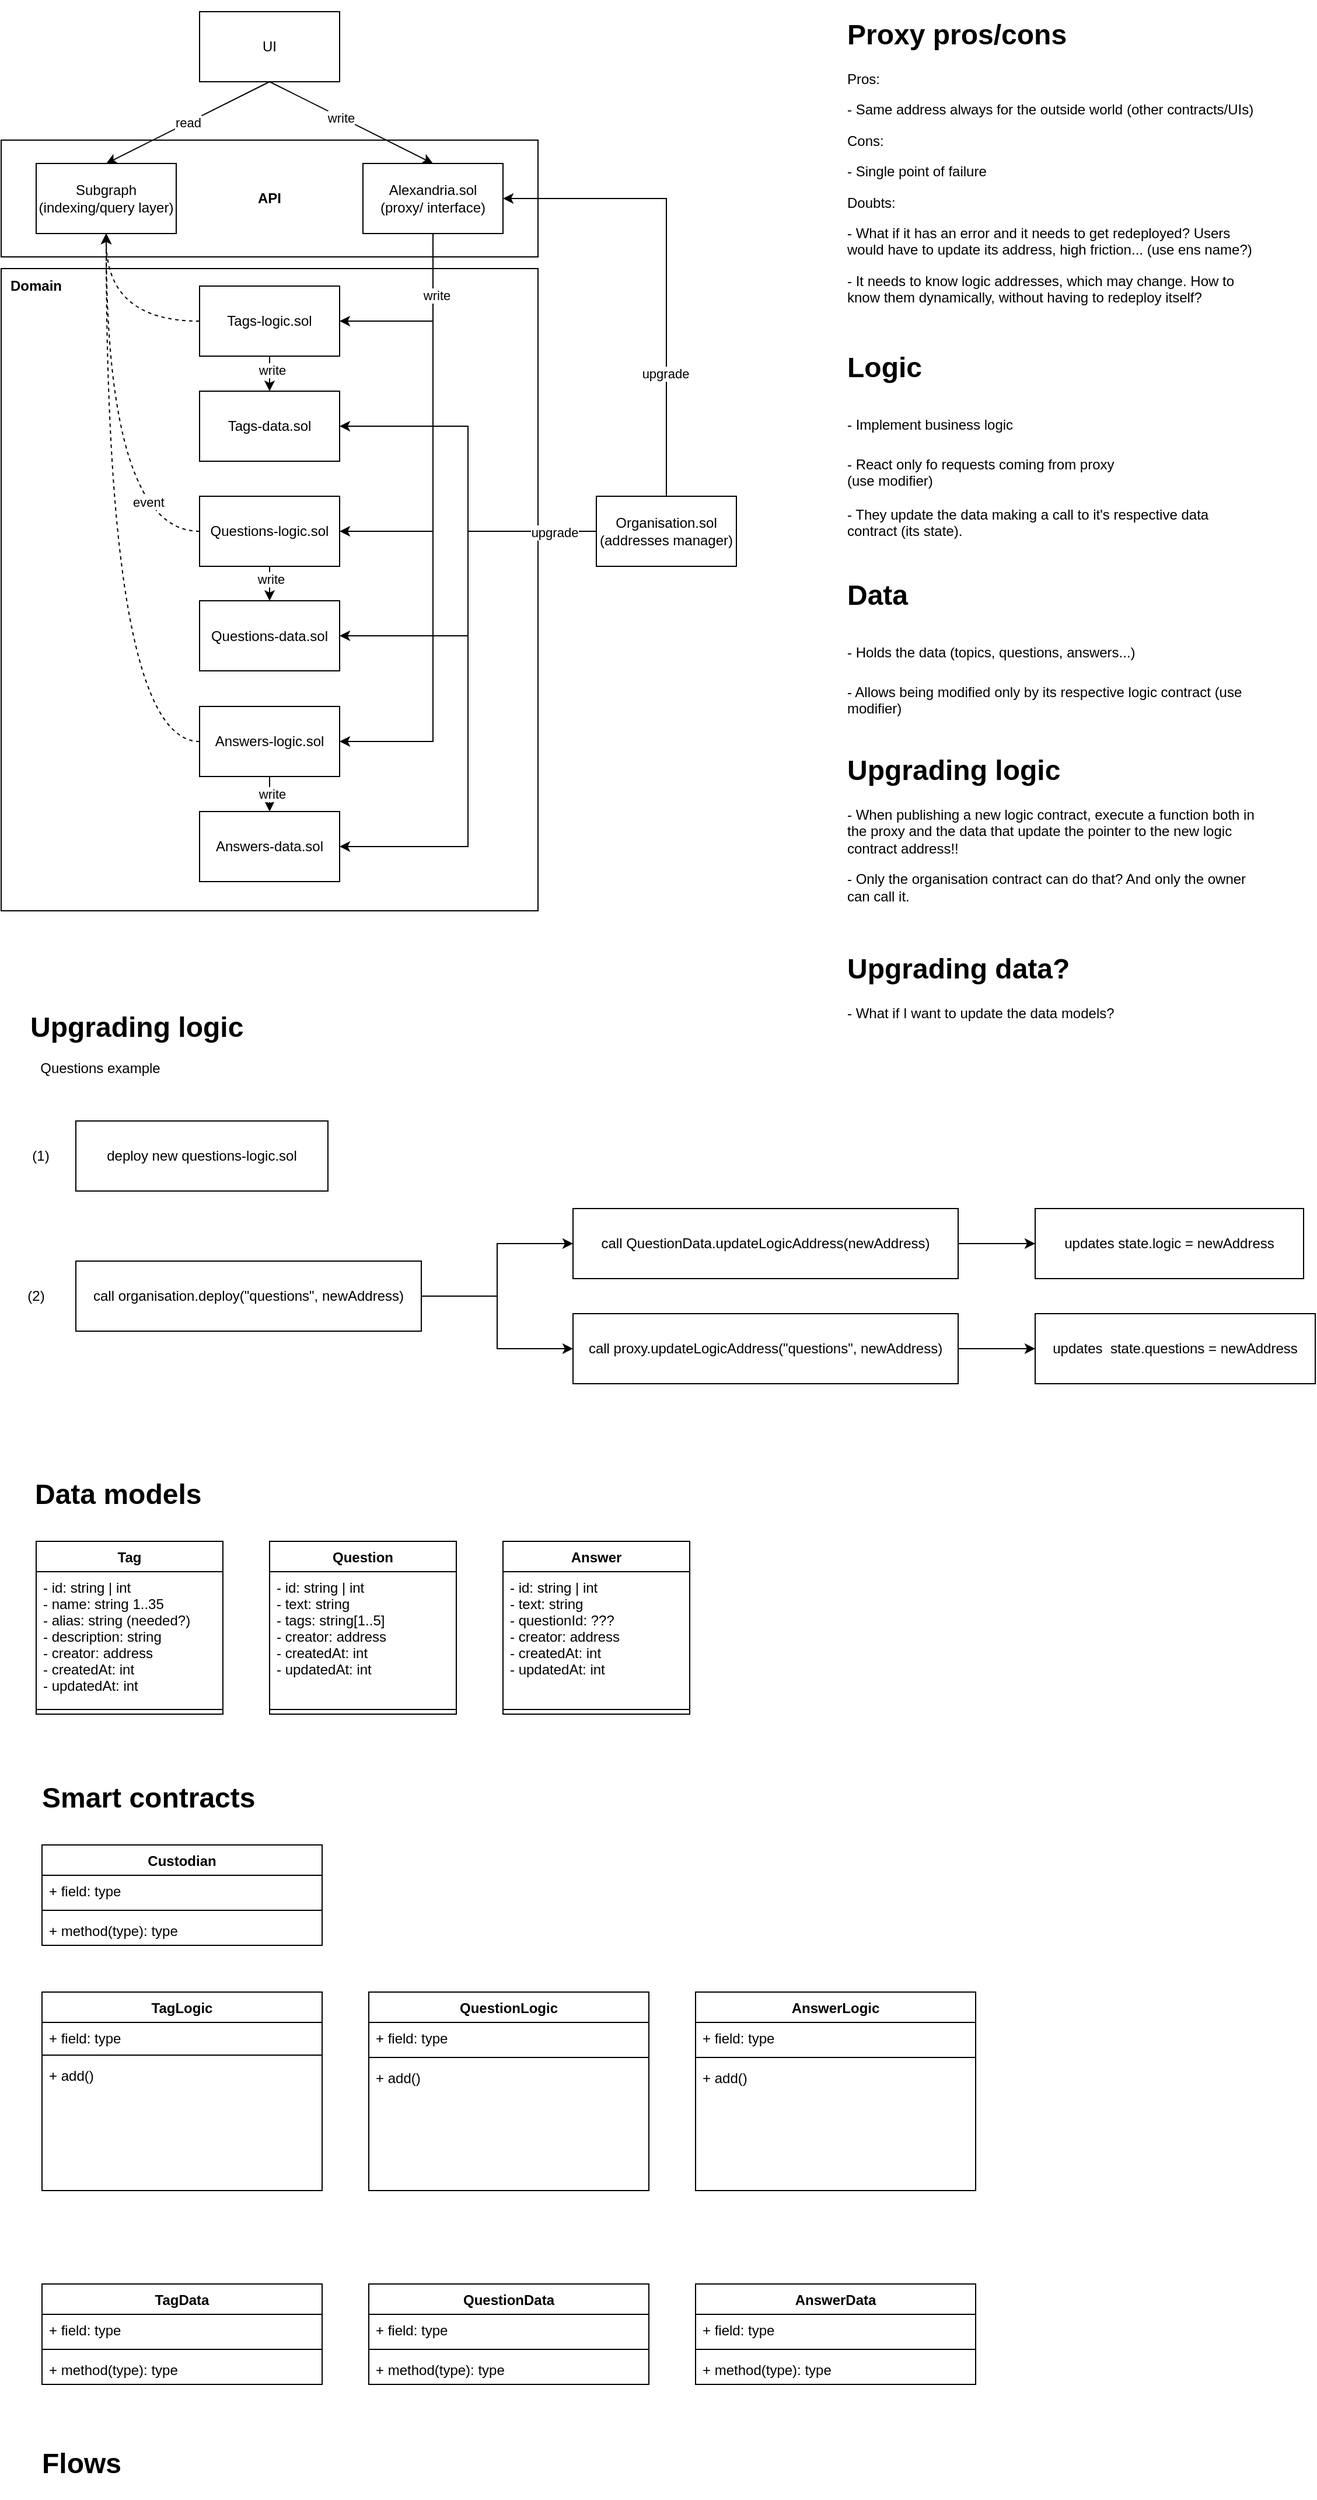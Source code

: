 <mxfile version="16.4.7" type="device"><diagram id="mS_UwTgPmtHN_W2L_BUw" name="Page-1"><mxGraphModel dx="1082" dy="674" grid="1" gridSize="10" guides="1" tooltips="1" connect="1" arrows="1" fold="1" page="1" pageScale="1" pageWidth="827" pageHeight="1169" math="0" shadow="0"><root><mxCell id="0"/><mxCell id="1" parent="0"/><mxCell id="ni65Wtn3WdIpUywl4z31-44" value="" style="rounded=0;whiteSpace=wrap;html=1;" parent="1" vertex="1"><mxGeometry x="10" y="230" width="460" height="550" as="geometry"/></mxCell><mxCell id="ni65Wtn3WdIpUywl4z31-43" value="&lt;b&gt;API&lt;/b&gt;" style="rounded=0;whiteSpace=wrap;html=1;" parent="1" vertex="1"><mxGeometry x="10" y="120" width="460" height="100" as="geometry"/></mxCell><mxCell id="ni65Wtn3WdIpUywl4z31-30" style="edgeStyle=orthogonalEdgeStyle;curved=1;rounded=0;orthogonalLoop=1;jettySize=auto;html=1;exitX=0;exitY=0.5;exitDx=0;exitDy=0;entryX=0.5;entryY=1;entryDx=0;entryDy=0;dashed=1;" parent="1" source="ni65Wtn3WdIpUywl4z31-1" target="ni65Wtn3WdIpUywl4z31-8" edge="1"><mxGeometry relative="1" as="geometry"/></mxCell><mxCell id="ni65Wtn3WdIpUywl4z31-36" value="event" style="edgeLabel;html=1;align=center;verticalAlign=middle;resizable=0;points=[];" parent="ni65Wtn3WdIpUywl4z31-30" vertex="1" connectable="0"><mxGeometry x="-0.733" y="-25" relative="1" as="geometry"><mxPoint as="offset"/></mxGeometry></mxCell><mxCell id="ni65Wtn3WdIpUywl4z31-38" style="edgeStyle=orthogonalEdgeStyle;rounded=0;orthogonalLoop=1;jettySize=auto;html=1;exitX=0.5;exitY=1;exitDx=0;exitDy=0;" parent="1" source="ni65Wtn3WdIpUywl4z31-1" target="ni65Wtn3WdIpUywl4z31-5" edge="1"><mxGeometry relative="1" as="geometry"/></mxCell><mxCell id="hCEBvIXgWrL7mflCRgKc-2" value="write" style="edgeLabel;html=1;align=center;verticalAlign=middle;resizable=0;points=[];" vertex="1" connectable="0" parent="ni65Wtn3WdIpUywl4z31-38"><mxGeometry x="0.267" y="1" relative="1" as="geometry"><mxPoint as="offset"/></mxGeometry></mxCell><mxCell id="ni65Wtn3WdIpUywl4z31-1" value="Questions-logic.sol" style="rounded=0;whiteSpace=wrap;html=1;" parent="1" vertex="1"><mxGeometry x="180" y="425" width="120" height="60" as="geometry"/></mxCell><mxCell id="ni65Wtn3WdIpUywl4z31-29" style="edgeStyle=orthogonalEdgeStyle;curved=1;rounded=0;orthogonalLoop=1;jettySize=auto;html=1;exitX=0;exitY=0.5;exitDx=0;exitDy=0;entryX=0.5;entryY=1;entryDx=0;entryDy=0;dashed=1;" parent="1" source="ni65Wtn3WdIpUywl4z31-3" target="ni65Wtn3WdIpUywl4z31-8" edge="1"><mxGeometry relative="1" as="geometry"/></mxCell><mxCell id="ni65Wtn3WdIpUywl4z31-37" style="edgeStyle=orthogonalEdgeStyle;rounded=0;orthogonalLoop=1;jettySize=auto;html=1;exitX=0.5;exitY=1;exitDx=0;exitDy=0;entryX=0.5;entryY=0;entryDx=0;entryDy=0;" parent="1" source="ni65Wtn3WdIpUywl4z31-3" target="ni65Wtn3WdIpUywl4z31-6" edge="1"><mxGeometry relative="1" as="geometry"/></mxCell><mxCell id="hCEBvIXgWrL7mflCRgKc-3" value="write" style="edgeLabel;html=1;align=center;verticalAlign=middle;resizable=0;points=[];" vertex="1" connectable="0" parent="ni65Wtn3WdIpUywl4z31-37"><mxGeometry y="2" relative="1" as="geometry"><mxPoint as="offset"/></mxGeometry></mxCell><mxCell id="ni65Wtn3WdIpUywl4z31-3" value="Answers-logic.sol" style="rounded=0;whiteSpace=wrap;html=1;" parent="1" vertex="1"><mxGeometry x="180" y="605" width="120" height="60" as="geometry"/></mxCell><mxCell id="ni65Wtn3WdIpUywl4z31-27" style="edgeStyle=orthogonalEdgeStyle;curved=1;rounded=0;orthogonalLoop=1;jettySize=auto;html=1;exitX=0;exitY=0.5;exitDx=0;exitDy=0;entryX=0.5;entryY=1;entryDx=0;entryDy=0;dashed=1;" parent="1" source="ni65Wtn3WdIpUywl4z31-4" target="ni65Wtn3WdIpUywl4z31-8" edge="1"><mxGeometry relative="1" as="geometry"/></mxCell><mxCell id="ni65Wtn3WdIpUywl4z31-39" style="edgeStyle=orthogonalEdgeStyle;rounded=0;orthogonalLoop=1;jettySize=auto;html=1;exitX=0.5;exitY=1;exitDx=0;exitDy=0;entryX=0.5;entryY=0;entryDx=0;entryDy=0;" parent="1" source="ni65Wtn3WdIpUywl4z31-4" target="ni65Wtn3WdIpUywl4z31-7" edge="1"><mxGeometry relative="1" as="geometry"/></mxCell><mxCell id="hCEBvIXgWrL7mflCRgKc-1" value="write" style="edgeLabel;html=1;align=center;verticalAlign=middle;resizable=0;points=[];" vertex="1" connectable="0" parent="ni65Wtn3WdIpUywl4z31-39"><mxGeometry x="-0.2" y="2" relative="1" as="geometry"><mxPoint as="offset"/></mxGeometry></mxCell><mxCell id="ni65Wtn3WdIpUywl4z31-4" value="Tags-logic.sol" style="rounded=0;whiteSpace=wrap;html=1;" parent="1" vertex="1"><mxGeometry x="180" y="245" width="120" height="60" as="geometry"/></mxCell><mxCell id="ni65Wtn3WdIpUywl4z31-5" value="Questions-data.sol" style="rounded=0;whiteSpace=wrap;html=1;" parent="1" vertex="1"><mxGeometry x="180" y="514.5" width="120" height="60" as="geometry"/></mxCell><mxCell id="ni65Wtn3WdIpUywl4z31-6" value="Answers-data.sol" style="rounded=0;whiteSpace=wrap;html=1;" parent="1" vertex="1"><mxGeometry x="180" y="695" width="120" height="60" as="geometry"/></mxCell><mxCell id="ni65Wtn3WdIpUywl4z31-7" value="Tags-data.sol" style="rounded=0;whiteSpace=wrap;html=1;" parent="1" vertex="1"><mxGeometry x="180" y="335" width="120" height="60" as="geometry"/></mxCell><mxCell id="ni65Wtn3WdIpUywl4z31-8" value="Subgraph&lt;br&gt;(indexing/query layer)" style="rounded=0;whiteSpace=wrap;html=1;" parent="1" vertex="1"><mxGeometry x="40" y="140" width="120" height="60" as="geometry"/></mxCell><mxCell id="ni65Wtn3WdIpUywl4z31-19" style="edgeStyle=none;rounded=0;orthogonalLoop=1;jettySize=auto;html=1;exitX=0.5;exitY=1;exitDx=0;exitDy=0;entryX=0.5;entryY=0;entryDx=0;entryDy=0;" parent="1" source="ni65Wtn3WdIpUywl4z31-9" target="ni65Wtn3WdIpUywl4z31-18" edge="1"><mxGeometry relative="1" as="geometry"/></mxCell><mxCell id="ni65Wtn3WdIpUywl4z31-21" value="write" style="edgeLabel;html=1;align=center;verticalAlign=middle;resizable=0;points=[];" parent="ni65Wtn3WdIpUywl4z31-19" vertex="1" connectable="0"><mxGeometry x="-0.129" y="-1" relative="1" as="geometry"><mxPoint y="-1" as="offset"/></mxGeometry></mxCell><mxCell id="ni65Wtn3WdIpUywl4z31-20" value="read" style="edgeStyle=none;rounded=0;orthogonalLoop=1;jettySize=auto;html=1;exitX=0.5;exitY=1;exitDx=0;exitDy=0;entryX=0.5;entryY=0;entryDx=0;entryDy=0;" parent="1" source="ni65Wtn3WdIpUywl4z31-9" target="ni65Wtn3WdIpUywl4z31-8" edge="1"><mxGeometry relative="1" as="geometry"/></mxCell><mxCell id="ni65Wtn3WdIpUywl4z31-9" value="UI" style="rounded=0;whiteSpace=wrap;html=1;" parent="1" vertex="1"><mxGeometry x="180" y="10" width="120" height="60" as="geometry"/></mxCell><mxCell id="ni65Wtn3WdIpUywl4z31-32" style="edgeStyle=orthogonalEdgeStyle;rounded=0;orthogonalLoop=1;jettySize=auto;html=1;exitX=0.5;exitY=1;exitDx=0;exitDy=0;entryX=1;entryY=0.5;entryDx=0;entryDy=0;" parent="1" source="ni65Wtn3WdIpUywl4z31-18" target="ni65Wtn3WdIpUywl4z31-4" edge="1"><mxGeometry relative="1" as="geometry"/></mxCell><mxCell id="ni65Wtn3WdIpUywl4z31-33" style="edgeStyle=orthogonalEdgeStyle;rounded=0;orthogonalLoop=1;jettySize=auto;html=1;exitX=0.5;exitY=1;exitDx=0;exitDy=0;entryX=1;entryY=0.5;entryDx=0;entryDy=0;" parent="1" source="ni65Wtn3WdIpUywl4z31-18" target="ni65Wtn3WdIpUywl4z31-1" edge="1"><mxGeometry relative="1" as="geometry"/></mxCell><mxCell id="ni65Wtn3WdIpUywl4z31-34" style="edgeStyle=orthogonalEdgeStyle;rounded=0;orthogonalLoop=1;jettySize=auto;html=1;exitX=0.5;exitY=1;exitDx=0;exitDy=0;entryX=1;entryY=0.5;entryDx=0;entryDy=0;" parent="1" source="ni65Wtn3WdIpUywl4z31-18" target="ni65Wtn3WdIpUywl4z31-3" edge="1"><mxGeometry relative="1" as="geometry"/></mxCell><mxCell id="ni65Wtn3WdIpUywl4z31-106" value="write" style="edgeLabel;html=1;align=center;verticalAlign=middle;resizable=0;points=[];" parent="ni65Wtn3WdIpUywl4z31-34" vertex="1" connectable="0"><mxGeometry x="-0.794" y="3" relative="1" as="geometry"><mxPoint as="offset"/></mxGeometry></mxCell><mxCell id="ni65Wtn3WdIpUywl4z31-18" value="Alexandria.sol&lt;br&gt;(proxy/ interface)" style="rounded=0;whiteSpace=wrap;html=1;" parent="1" vertex="1"><mxGeometry x="320" y="140" width="120" height="60" as="geometry"/></mxCell><mxCell id="ni65Wtn3WdIpUywl4z31-45" value="&lt;b&gt;Domain&lt;/b&gt;" style="text;html=1;strokeColor=none;fillColor=none;align=center;verticalAlign=middle;whiteSpace=wrap;rounded=0;" parent="1" vertex="1"><mxGeometry x="10" y="230" width="60" height="30" as="geometry"/></mxCell><mxCell id="ni65Wtn3WdIpUywl4z31-47" value="&lt;h1&gt;Proxy pros/cons&lt;/h1&gt;&lt;p&gt;Pros:&lt;/p&gt;&lt;p&gt;- Same address always for the outside world (other contracts/UIs)&lt;/p&gt;&lt;p&gt;Cons:&lt;/p&gt;&lt;p&gt;- Single point of failure&lt;/p&gt;&lt;p&gt;Doubts:&lt;/p&gt;&lt;p&gt;- What if it has an error and it needs to get redeployed? Users would have to update its address, high friction... (use ens name?)&lt;/p&gt;&lt;p&gt;- It needs to know logic addresses, which may change. How to know them dynamically, without having to redeploy itself?&lt;/p&gt;" style="text;html=1;strokeColor=none;fillColor=none;spacing=5;spacingTop=-20;whiteSpace=wrap;overflow=hidden;rounded=0;" parent="1" vertex="1"><mxGeometry x="730" y="10" width="360" height="280" as="geometry"/></mxCell><mxCell id="ni65Wtn3WdIpUywl4z31-48" value="&lt;h1&gt;&lt;span&gt;Logic&lt;/span&gt;&lt;/h1&gt;&lt;h1&gt;&lt;span style=&quot;font-size: 12px ; font-weight: 400&quot;&gt;- Implement business logic&lt;/span&gt;&lt;/h1&gt;&lt;div&gt;&lt;span style=&quot;font-size: 12px ; font-weight: 400&quot;&gt;- React only fo requests coming from proxy&amp;nbsp;&lt;/span&gt;&lt;/div&gt;(use modifier)&lt;div&gt;&lt;br&gt;&lt;/div&gt;&lt;div&gt;- They update the data making a call to it's respective data contract (its state).&lt;/div&gt;&lt;div&gt;&lt;span style=&quot;font-size: 12px ; font-weight: 400&quot;&gt;&lt;br&gt;&lt;/span&gt;&lt;/div&gt;" style="text;html=1;strokeColor=none;fillColor=none;spacing=5;spacingTop=-20;whiteSpace=wrap;overflow=hidden;rounded=0;" parent="1" vertex="1"><mxGeometry x="730" y="294.5" width="360" height="175" as="geometry"/></mxCell><mxCell id="ni65Wtn3WdIpUywl4z31-49" value="&lt;h1&gt;&lt;span&gt;Data&lt;/span&gt;&lt;/h1&gt;&lt;h1&gt;&lt;span style=&quot;font-size: 12px ; font-weight: 400&quot;&gt;- Holds the data (topics, questions, answers...)&lt;/span&gt;&lt;/h1&gt;&lt;div&gt;&lt;span style=&quot;font-size: 12px ; font-weight: 400&quot;&gt;- Allows being modified only by its respective logic contract (use modifier)&lt;/span&gt;&lt;/div&gt;&lt;div&gt;&lt;span style=&quot;font-size: 12px ; font-weight: 400&quot;&gt;&lt;br&gt;&lt;/span&gt;&lt;/div&gt;" style="text;html=1;strokeColor=none;fillColor=none;spacing=5;spacingTop=-20;whiteSpace=wrap;overflow=hidden;rounded=0;" parent="1" vertex="1"><mxGeometry x="730" y="490" width="360" height="175" as="geometry"/></mxCell><mxCell id="ni65Wtn3WdIpUywl4z31-50" value="&lt;h1&gt;Upgrading logic&lt;/h1&gt;&lt;p&gt;- When publishing a new logic contract, execute a function both in the proxy and the data that update the pointer to the new logic contract address!!&lt;/p&gt;&lt;p&gt;- Only the organisation contract can do that? And only the owner can call it.&lt;/p&gt;" style="text;html=1;strokeColor=none;fillColor=none;spacing=5;spacingTop=-20;whiteSpace=wrap;overflow=hidden;rounded=0;" parent="1" vertex="1"><mxGeometry x="730" y="640" width="360" height="140" as="geometry"/></mxCell><mxCell id="ni65Wtn3WdIpUywl4z31-51" value="deploy new questions-logic.sol" style="rounded=0;whiteSpace=wrap;html=1;" parent="1" vertex="1"><mxGeometry x="74" y="960" width="216" height="60" as="geometry"/></mxCell><mxCell id="ni65Wtn3WdIpUywl4z31-67" style="edgeStyle=orthogonalEdgeStyle;rounded=0;orthogonalLoop=1;jettySize=auto;html=1;exitX=1;exitY=0.5;exitDx=0;exitDy=0;entryX=0;entryY=0.5;entryDx=0;entryDy=0;" parent="1" source="ni65Wtn3WdIpUywl4z31-52" target="ni65Wtn3WdIpUywl4z31-53" edge="1"><mxGeometry relative="1" as="geometry"/></mxCell><mxCell id="ni65Wtn3WdIpUywl4z31-69" style="edgeStyle=orthogonalEdgeStyle;rounded=0;orthogonalLoop=1;jettySize=auto;html=1;exitX=1;exitY=0.5;exitDx=0;exitDy=0;entryX=0;entryY=0.5;entryDx=0;entryDy=0;" parent="1" source="ni65Wtn3WdIpUywl4z31-52" target="ni65Wtn3WdIpUywl4z31-68" edge="1"><mxGeometry relative="1" as="geometry"/></mxCell><mxCell id="ni65Wtn3WdIpUywl4z31-52" value="call organisation.deploy(&quot;questions&quot;, newAddress)" style="rounded=0;whiteSpace=wrap;html=1;" parent="1" vertex="1"><mxGeometry x="74" y="1080" width="296" height="60" as="geometry"/></mxCell><mxCell id="ni65Wtn3WdIpUywl4z31-77" style="edgeStyle=orthogonalEdgeStyle;rounded=0;orthogonalLoop=1;jettySize=auto;html=1;exitX=1;exitY=0.5;exitDx=0;exitDy=0;entryX=0;entryY=0.5;entryDx=0;entryDy=0;" parent="1" source="ni65Wtn3WdIpUywl4z31-53" target="ni65Wtn3WdIpUywl4z31-74" edge="1"><mxGeometry relative="1" as="geometry"/></mxCell><mxCell id="ni65Wtn3WdIpUywl4z31-53" value="call QuestionData.updateLogicAddress(newAddress)" style="rounded=0;whiteSpace=wrap;html=1;" parent="1" vertex="1"><mxGeometry x="500" y="1035" width="330" height="60" as="geometry"/></mxCell><mxCell id="ni65Wtn3WdIpUywl4z31-60" style="edgeStyle=orthogonalEdgeStyle;rounded=0;orthogonalLoop=1;jettySize=auto;html=1;exitX=0;exitY=0.5;exitDx=0;exitDy=0;entryX=1;entryY=0.5;entryDx=0;entryDy=0;" parent="1" source="ni65Wtn3WdIpUywl4z31-55" target="ni65Wtn3WdIpUywl4z31-5" edge="1"><mxGeometry relative="1" as="geometry"/></mxCell><mxCell id="ni65Wtn3WdIpUywl4z31-61" style="edgeStyle=orthogonalEdgeStyle;rounded=0;orthogonalLoop=1;jettySize=auto;html=1;exitX=0;exitY=0.5;exitDx=0;exitDy=0;entryX=1;entryY=0.5;entryDx=0;entryDy=0;" parent="1" source="ni65Wtn3WdIpUywl4z31-55" target="ni65Wtn3WdIpUywl4z31-6" edge="1"><mxGeometry relative="1" as="geometry"/></mxCell><mxCell id="ni65Wtn3WdIpUywl4z31-63" style="edgeStyle=orthogonalEdgeStyle;rounded=0;orthogonalLoop=1;jettySize=auto;html=1;exitX=0.5;exitY=0;exitDx=0;exitDy=0;entryX=1;entryY=0.5;entryDx=0;entryDy=0;" parent="1" source="ni65Wtn3WdIpUywl4z31-55" target="ni65Wtn3WdIpUywl4z31-18" edge="1"><mxGeometry relative="1" as="geometry"/></mxCell><mxCell id="ni65Wtn3WdIpUywl4z31-64" value="upgrade" style="edgeLabel;html=1;align=center;verticalAlign=middle;resizable=0;points=[];" parent="ni65Wtn3WdIpUywl4z31-63" vertex="1" connectable="0"><mxGeometry x="-0.468" y="1" relative="1" as="geometry"><mxPoint as="offset"/></mxGeometry></mxCell><mxCell id="ni65Wtn3WdIpUywl4z31-85" style="edgeStyle=orthogonalEdgeStyle;rounded=0;orthogonalLoop=1;jettySize=auto;html=1;exitX=0;exitY=0.5;exitDx=0;exitDy=0;entryX=1;entryY=0.5;entryDx=0;entryDy=0;" parent="1" source="ni65Wtn3WdIpUywl4z31-55" target="ni65Wtn3WdIpUywl4z31-7" edge="1"><mxGeometry relative="1" as="geometry"/></mxCell><mxCell id="ni65Wtn3WdIpUywl4z31-86" value="upgrade" style="edgeLabel;html=1;align=center;verticalAlign=middle;resizable=0;points=[];" parent="ni65Wtn3WdIpUywl4z31-85" vertex="1" connectable="0"><mxGeometry x="-0.768" y="1" relative="1" as="geometry"><mxPoint as="offset"/></mxGeometry></mxCell><mxCell id="ni65Wtn3WdIpUywl4z31-55" value="Organisation.sol&lt;br&gt;(addresses manager)" style="rounded=0;whiteSpace=wrap;html=1;" parent="1" vertex="1"><mxGeometry x="520" y="425" width="120" height="60" as="geometry"/></mxCell><mxCell id="ni65Wtn3WdIpUywl4z31-76" style="edgeStyle=orthogonalEdgeStyle;rounded=0;orthogonalLoop=1;jettySize=auto;html=1;exitX=1;exitY=0.5;exitDx=0;exitDy=0;entryX=0;entryY=0.5;entryDx=0;entryDy=0;" parent="1" source="ni65Wtn3WdIpUywl4z31-68" target="ni65Wtn3WdIpUywl4z31-75" edge="1"><mxGeometry relative="1" as="geometry"/></mxCell><mxCell id="ni65Wtn3WdIpUywl4z31-68" value="call proxy.updateLogicAddress(&quot;questions&quot;, newAddress)" style="rounded=0;whiteSpace=wrap;html=1;" parent="1" vertex="1"><mxGeometry x="500" y="1125" width="330" height="60" as="geometry"/></mxCell><mxCell id="ni65Wtn3WdIpUywl4z31-70" value="&lt;h1&gt;Upgrading logic&lt;/h1&gt;" style="text;html=1;strokeColor=none;fillColor=none;spacing=5;spacingTop=-20;whiteSpace=wrap;overflow=hidden;rounded=0;" parent="1" vertex="1"><mxGeometry x="30" y="860" width="230" height="50" as="geometry"/></mxCell><mxCell id="ni65Wtn3WdIpUywl4z31-71" value="(1)" style="text;html=1;strokeColor=none;fillColor=none;align=center;verticalAlign=middle;whiteSpace=wrap;rounded=0;" parent="1" vertex="1"><mxGeometry x="14" y="975" width="60" height="30" as="geometry"/></mxCell><mxCell id="ni65Wtn3WdIpUywl4z31-72" value="(2)" style="text;html=1;strokeColor=none;fillColor=none;align=center;verticalAlign=middle;whiteSpace=wrap;rounded=0;" parent="1" vertex="1"><mxGeometry x="10" y="1095" width="60" height="30" as="geometry"/></mxCell><mxCell id="ni65Wtn3WdIpUywl4z31-73" value="Questions example" style="text;html=1;strokeColor=none;fillColor=none;align=center;verticalAlign=middle;whiteSpace=wrap;rounded=0;" parent="1" vertex="1"><mxGeometry x="40" y="900" width="110" height="30" as="geometry"/></mxCell><mxCell id="ni65Wtn3WdIpUywl4z31-74" value="updates state.logic = newAddress" style="rounded=0;whiteSpace=wrap;html=1;" parent="1" vertex="1"><mxGeometry x="896" y="1035" width="230" height="60" as="geometry"/></mxCell><mxCell id="ni65Wtn3WdIpUywl4z31-75" value="updates&amp;nbsp; state.questions = newAddress" style="rounded=0;whiteSpace=wrap;html=1;" parent="1" vertex="1"><mxGeometry x="896" y="1125" width="240" height="60" as="geometry"/></mxCell><mxCell id="ni65Wtn3WdIpUywl4z31-79" value="&lt;h1&gt;Upgrading data?&lt;/h1&gt;&lt;p&gt;- What if I want to update the data models?&lt;/p&gt;" style="text;html=1;strokeColor=none;fillColor=none;spacing=5;spacingTop=-20;whiteSpace=wrap;overflow=hidden;rounded=0;" parent="1" vertex="1"><mxGeometry x="730" y="810" width="360" height="80" as="geometry"/></mxCell><mxCell id="ni65Wtn3WdIpUywl4z31-87" value="&lt;h1&gt;Data models&lt;/h1&gt;" style="text;html=1;strokeColor=none;fillColor=none;spacing=5;spacingTop=-20;whiteSpace=wrap;overflow=hidden;rounded=0;" parent="1" vertex="1"><mxGeometry x="34" y="1260" width="210" height="50" as="geometry"/></mxCell><mxCell id="ni65Wtn3WdIpUywl4z31-89" value="Tag" style="swimlane;fontStyle=1;align=center;verticalAlign=top;childLayout=stackLayout;horizontal=1;startSize=26;horizontalStack=0;resizeParent=1;resizeParentMax=0;resizeLast=0;collapsible=1;marginBottom=0;" parent="1" vertex="1"><mxGeometry x="40" y="1320" width="160" height="148" as="geometry"/></mxCell><mxCell id="ni65Wtn3WdIpUywl4z31-90" value="- id: string | int&#10;- name: string 1..35&#10;- alias: string (needed?)&#10;- description: string&#10;- creator: address&#10;- createdAt: int&#10;- updatedAt: int" style="text;strokeColor=none;fillColor=none;align=left;verticalAlign=top;spacingLeft=4;spacingRight=4;overflow=hidden;rotatable=0;points=[[0,0.5],[1,0.5]];portConstraint=eastwest;" parent="ni65Wtn3WdIpUywl4z31-89" vertex="1"><mxGeometry y="26" width="160" height="114" as="geometry"/></mxCell><mxCell id="ni65Wtn3WdIpUywl4z31-91" value="" style="line;strokeWidth=1;fillColor=none;align=left;verticalAlign=middle;spacingTop=-1;spacingLeft=3;spacingRight=3;rotatable=0;labelPosition=right;points=[];portConstraint=eastwest;" parent="ni65Wtn3WdIpUywl4z31-89" vertex="1"><mxGeometry y="140" width="160" height="8" as="geometry"/></mxCell><mxCell id="ni65Wtn3WdIpUywl4z31-93" value="&lt;h1&gt;Smart contracts&lt;/h1&gt;" style="text;html=1;strokeColor=none;fillColor=none;spacing=5;spacingTop=-20;whiteSpace=wrap;overflow=hidden;rounded=0;" parent="1" vertex="1"><mxGeometry x="40" y="1520" width="210" height="50" as="geometry"/></mxCell><mxCell id="ni65Wtn3WdIpUywl4z31-94" value="Custodian" style="swimlane;fontStyle=1;align=center;verticalAlign=top;childLayout=stackLayout;horizontal=1;startSize=26;horizontalStack=0;resizeParent=1;resizeParentMax=0;resizeLast=0;collapsible=1;marginBottom=0;" parent="1" vertex="1"><mxGeometry x="45" y="1580" width="240" height="86" as="geometry"/></mxCell><mxCell id="ni65Wtn3WdIpUywl4z31-95" value="+ field: type" style="text;strokeColor=none;fillColor=none;align=left;verticalAlign=top;spacingLeft=4;spacingRight=4;overflow=hidden;rotatable=0;points=[[0,0.5],[1,0.5]];portConstraint=eastwest;" parent="ni65Wtn3WdIpUywl4z31-94" vertex="1"><mxGeometry y="26" width="240" height="26" as="geometry"/></mxCell><mxCell id="ni65Wtn3WdIpUywl4z31-96" value="" style="line;strokeWidth=1;fillColor=none;align=left;verticalAlign=middle;spacingTop=-1;spacingLeft=3;spacingRight=3;rotatable=0;labelPosition=right;points=[];portConstraint=eastwest;" parent="ni65Wtn3WdIpUywl4z31-94" vertex="1"><mxGeometry y="52" width="240" height="8" as="geometry"/></mxCell><mxCell id="ni65Wtn3WdIpUywl4z31-97" value="+ method(type): type" style="text;strokeColor=none;fillColor=none;align=left;verticalAlign=top;spacingLeft=4;spacingRight=4;overflow=hidden;rotatable=0;points=[[0,0.5],[1,0.5]];portConstraint=eastwest;" parent="ni65Wtn3WdIpUywl4z31-94" vertex="1"><mxGeometry y="60" width="240" height="26" as="geometry"/></mxCell><mxCell id="ni65Wtn3WdIpUywl4z31-98" value="Question" style="swimlane;fontStyle=1;align=center;verticalAlign=top;childLayout=stackLayout;horizontal=1;startSize=26;horizontalStack=0;resizeParent=1;resizeParentMax=0;resizeLast=0;collapsible=1;marginBottom=0;" parent="1" vertex="1"><mxGeometry x="240" y="1320" width="160" height="148" as="geometry"/></mxCell><mxCell id="ni65Wtn3WdIpUywl4z31-99" value="- id: string | int&#10;- text: string &#10;- tags: string[1..5]&#10;- creator: address&#10;- createdAt: int&#10;- updatedAt: int" style="text;strokeColor=none;fillColor=none;align=left;verticalAlign=top;spacingLeft=4;spacingRight=4;overflow=hidden;rotatable=0;points=[[0,0.5],[1,0.5]];portConstraint=eastwest;" parent="ni65Wtn3WdIpUywl4z31-98" vertex="1"><mxGeometry y="26" width="160" height="114" as="geometry"/></mxCell><mxCell id="ni65Wtn3WdIpUywl4z31-100" value="" style="line;strokeWidth=1;fillColor=none;align=left;verticalAlign=middle;spacingTop=-1;spacingLeft=3;spacingRight=3;rotatable=0;labelPosition=right;points=[];portConstraint=eastwest;" parent="ni65Wtn3WdIpUywl4z31-98" vertex="1"><mxGeometry y="140" width="160" height="8" as="geometry"/></mxCell><mxCell id="ni65Wtn3WdIpUywl4z31-102" value="Answer" style="swimlane;fontStyle=1;align=center;verticalAlign=top;childLayout=stackLayout;horizontal=1;startSize=26;horizontalStack=0;resizeParent=1;resizeParentMax=0;resizeLast=0;collapsible=1;marginBottom=0;" parent="1" vertex="1"><mxGeometry x="440" y="1320" width="160" height="148" as="geometry"/></mxCell><mxCell id="ni65Wtn3WdIpUywl4z31-103" value="- id: string | int&#10;- text: string&#10;- questionId: ???&#10;- creator: address&#10;- createdAt: int&#10;- updatedAt: int" style="text;strokeColor=none;fillColor=none;align=left;verticalAlign=top;spacingLeft=4;spacingRight=4;overflow=hidden;rotatable=0;points=[[0,0.5],[1,0.5]];portConstraint=eastwest;" parent="ni65Wtn3WdIpUywl4z31-102" vertex="1"><mxGeometry y="26" width="160" height="114" as="geometry"/></mxCell><mxCell id="ni65Wtn3WdIpUywl4z31-104" value="" style="line;strokeWidth=1;fillColor=none;align=left;verticalAlign=middle;spacingTop=-1;spacingLeft=3;spacingRight=3;rotatable=0;labelPosition=right;points=[];portConstraint=eastwest;" parent="ni65Wtn3WdIpUywl4z31-102" vertex="1"><mxGeometry y="140" width="160" height="8" as="geometry"/></mxCell><mxCell id="hCEBvIXgWrL7mflCRgKc-4" value="TagLogic" style="swimlane;fontStyle=1;align=center;verticalAlign=top;childLayout=stackLayout;horizontal=1;startSize=26;horizontalStack=0;resizeParent=1;resizeParentMax=0;resizeLast=0;collapsible=1;marginBottom=0;" vertex="1" parent="1"><mxGeometry x="45" y="1706" width="240" height="170" as="geometry"/></mxCell><mxCell id="hCEBvIXgWrL7mflCRgKc-5" value="+ field: type&#10;" style="text;strokeColor=none;fillColor=none;align=left;verticalAlign=top;spacingLeft=4;spacingRight=4;overflow=hidden;rotatable=0;points=[[0,0.5],[1,0.5]];portConstraint=eastwest;" vertex="1" parent="hCEBvIXgWrL7mflCRgKc-4"><mxGeometry y="26" width="240" height="24" as="geometry"/></mxCell><mxCell id="hCEBvIXgWrL7mflCRgKc-6" value="" style="line;strokeWidth=1;fillColor=none;align=left;verticalAlign=middle;spacingTop=-1;spacingLeft=3;spacingRight=3;rotatable=0;labelPosition=right;points=[];portConstraint=eastwest;" vertex="1" parent="hCEBvIXgWrL7mflCRgKc-4"><mxGeometry y="50" width="240" height="8" as="geometry"/></mxCell><mxCell id="hCEBvIXgWrL7mflCRgKc-7" value="+ add()" style="text;strokeColor=none;fillColor=none;align=left;verticalAlign=top;spacingLeft=4;spacingRight=4;overflow=hidden;rotatable=0;points=[[0,0.5],[1,0.5]];portConstraint=eastwest;" vertex="1" parent="hCEBvIXgWrL7mflCRgKc-4"><mxGeometry y="58" width="240" height="112" as="geometry"/></mxCell><mxCell id="hCEBvIXgWrL7mflCRgKc-8" value="QuestionLogic" style="swimlane;fontStyle=1;align=center;verticalAlign=top;childLayout=stackLayout;horizontal=1;startSize=26;horizontalStack=0;resizeParent=1;resizeParentMax=0;resizeLast=0;collapsible=1;marginBottom=0;" vertex="1" parent="1"><mxGeometry x="325" y="1706" width="240" height="170" as="geometry"/></mxCell><mxCell id="hCEBvIXgWrL7mflCRgKc-9" value="+ field: type" style="text;strokeColor=none;fillColor=none;align=left;verticalAlign=top;spacingLeft=4;spacingRight=4;overflow=hidden;rotatable=0;points=[[0,0.5],[1,0.5]];portConstraint=eastwest;" vertex="1" parent="hCEBvIXgWrL7mflCRgKc-8"><mxGeometry y="26" width="240" height="26" as="geometry"/></mxCell><mxCell id="hCEBvIXgWrL7mflCRgKc-10" value="" style="line;strokeWidth=1;fillColor=none;align=left;verticalAlign=middle;spacingTop=-1;spacingLeft=3;spacingRight=3;rotatable=0;labelPosition=right;points=[];portConstraint=eastwest;" vertex="1" parent="hCEBvIXgWrL7mflCRgKc-8"><mxGeometry y="52" width="240" height="8" as="geometry"/></mxCell><mxCell id="hCEBvIXgWrL7mflCRgKc-11" value="+ add()&#10;" style="text;strokeColor=none;fillColor=none;align=left;verticalAlign=top;spacingLeft=4;spacingRight=4;overflow=hidden;rotatable=0;points=[[0,0.5],[1,0.5]];portConstraint=eastwest;" vertex="1" parent="hCEBvIXgWrL7mflCRgKc-8"><mxGeometry y="60" width="240" height="110" as="geometry"/></mxCell><mxCell id="hCEBvIXgWrL7mflCRgKc-12" value="AnswerLogic" style="swimlane;fontStyle=1;align=center;verticalAlign=top;childLayout=stackLayout;horizontal=1;startSize=26;horizontalStack=0;resizeParent=1;resizeParentMax=0;resizeLast=0;collapsible=1;marginBottom=0;" vertex="1" parent="1"><mxGeometry x="605" y="1706" width="240" height="170" as="geometry"/></mxCell><mxCell id="hCEBvIXgWrL7mflCRgKc-13" value="+ field: type" style="text;strokeColor=none;fillColor=none;align=left;verticalAlign=top;spacingLeft=4;spacingRight=4;overflow=hidden;rotatable=0;points=[[0,0.5],[1,0.5]];portConstraint=eastwest;" vertex="1" parent="hCEBvIXgWrL7mflCRgKc-12"><mxGeometry y="26" width="240" height="26" as="geometry"/></mxCell><mxCell id="hCEBvIXgWrL7mflCRgKc-14" value="" style="line;strokeWidth=1;fillColor=none;align=left;verticalAlign=middle;spacingTop=-1;spacingLeft=3;spacingRight=3;rotatable=0;labelPosition=right;points=[];portConstraint=eastwest;" vertex="1" parent="hCEBvIXgWrL7mflCRgKc-12"><mxGeometry y="52" width="240" height="8" as="geometry"/></mxCell><mxCell id="hCEBvIXgWrL7mflCRgKc-15" value="+ add()" style="text;strokeColor=none;fillColor=none;align=left;verticalAlign=top;spacingLeft=4;spacingRight=4;overflow=hidden;rotatable=0;points=[[0,0.5],[1,0.5]];portConstraint=eastwest;" vertex="1" parent="hCEBvIXgWrL7mflCRgKc-12"><mxGeometry y="60" width="240" height="110" as="geometry"/></mxCell><mxCell id="hCEBvIXgWrL7mflCRgKc-16" value="TagData" style="swimlane;fontStyle=1;align=center;verticalAlign=top;childLayout=stackLayout;horizontal=1;startSize=26;horizontalStack=0;resizeParent=1;resizeParentMax=0;resizeLast=0;collapsible=1;marginBottom=0;" vertex="1" parent="1"><mxGeometry x="45" y="1956" width="240" height="86" as="geometry"/></mxCell><mxCell id="hCEBvIXgWrL7mflCRgKc-17" value="+ field: type" style="text;strokeColor=none;fillColor=none;align=left;verticalAlign=top;spacingLeft=4;spacingRight=4;overflow=hidden;rotatable=0;points=[[0,0.5],[1,0.5]];portConstraint=eastwest;" vertex="1" parent="hCEBvIXgWrL7mflCRgKc-16"><mxGeometry y="26" width="240" height="26" as="geometry"/></mxCell><mxCell id="hCEBvIXgWrL7mflCRgKc-18" value="" style="line;strokeWidth=1;fillColor=none;align=left;verticalAlign=middle;spacingTop=-1;spacingLeft=3;spacingRight=3;rotatable=0;labelPosition=right;points=[];portConstraint=eastwest;" vertex="1" parent="hCEBvIXgWrL7mflCRgKc-16"><mxGeometry y="52" width="240" height="8" as="geometry"/></mxCell><mxCell id="hCEBvIXgWrL7mflCRgKc-19" value="+ method(type): type" style="text;strokeColor=none;fillColor=none;align=left;verticalAlign=top;spacingLeft=4;spacingRight=4;overflow=hidden;rotatable=0;points=[[0,0.5],[1,0.5]];portConstraint=eastwest;" vertex="1" parent="hCEBvIXgWrL7mflCRgKc-16"><mxGeometry y="60" width="240" height="26" as="geometry"/></mxCell><mxCell id="hCEBvIXgWrL7mflCRgKc-20" value="QuestionData" style="swimlane;fontStyle=1;align=center;verticalAlign=top;childLayout=stackLayout;horizontal=1;startSize=26;horizontalStack=0;resizeParent=1;resizeParentMax=0;resizeLast=0;collapsible=1;marginBottom=0;" vertex="1" parent="1"><mxGeometry x="325" y="1956" width="240" height="86" as="geometry"/></mxCell><mxCell id="hCEBvIXgWrL7mflCRgKc-21" value="+ field: type" style="text;strokeColor=none;fillColor=none;align=left;verticalAlign=top;spacingLeft=4;spacingRight=4;overflow=hidden;rotatable=0;points=[[0,0.5],[1,0.5]];portConstraint=eastwest;" vertex="1" parent="hCEBvIXgWrL7mflCRgKc-20"><mxGeometry y="26" width="240" height="26" as="geometry"/></mxCell><mxCell id="hCEBvIXgWrL7mflCRgKc-22" value="" style="line;strokeWidth=1;fillColor=none;align=left;verticalAlign=middle;spacingTop=-1;spacingLeft=3;spacingRight=3;rotatable=0;labelPosition=right;points=[];portConstraint=eastwest;" vertex="1" parent="hCEBvIXgWrL7mflCRgKc-20"><mxGeometry y="52" width="240" height="8" as="geometry"/></mxCell><mxCell id="hCEBvIXgWrL7mflCRgKc-23" value="+ method(type): type" style="text;strokeColor=none;fillColor=none;align=left;verticalAlign=top;spacingLeft=4;spacingRight=4;overflow=hidden;rotatable=0;points=[[0,0.5],[1,0.5]];portConstraint=eastwest;" vertex="1" parent="hCEBvIXgWrL7mflCRgKc-20"><mxGeometry y="60" width="240" height="26" as="geometry"/></mxCell><mxCell id="hCEBvIXgWrL7mflCRgKc-24" value="AnswerData" style="swimlane;fontStyle=1;align=center;verticalAlign=top;childLayout=stackLayout;horizontal=1;startSize=26;horizontalStack=0;resizeParent=1;resizeParentMax=0;resizeLast=0;collapsible=1;marginBottom=0;" vertex="1" parent="1"><mxGeometry x="605" y="1956" width="240" height="86" as="geometry"/></mxCell><mxCell id="hCEBvIXgWrL7mflCRgKc-25" value="+ field: type" style="text;strokeColor=none;fillColor=none;align=left;verticalAlign=top;spacingLeft=4;spacingRight=4;overflow=hidden;rotatable=0;points=[[0,0.5],[1,0.5]];portConstraint=eastwest;" vertex="1" parent="hCEBvIXgWrL7mflCRgKc-24"><mxGeometry y="26" width="240" height="26" as="geometry"/></mxCell><mxCell id="hCEBvIXgWrL7mflCRgKc-26" value="" style="line;strokeWidth=1;fillColor=none;align=left;verticalAlign=middle;spacingTop=-1;spacingLeft=3;spacingRight=3;rotatable=0;labelPosition=right;points=[];portConstraint=eastwest;" vertex="1" parent="hCEBvIXgWrL7mflCRgKc-24"><mxGeometry y="52" width="240" height="8" as="geometry"/></mxCell><mxCell id="hCEBvIXgWrL7mflCRgKc-27" value="+ method(type): type" style="text;strokeColor=none;fillColor=none;align=left;verticalAlign=top;spacingLeft=4;spacingRight=4;overflow=hidden;rotatable=0;points=[[0,0.5],[1,0.5]];portConstraint=eastwest;" vertex="1" parent="hCEBvIXgWrL7mflCRgKc-24"><mxGeometry y="60" width="240" height="26" as="geometry"/></mxCell><mxCell id="hCEBvIXgWrL7mflCRgKc-32" value="&lt;h1&gt;Flows&lt;/h1&gt;" style="text;html=1;strokeColor=none;fillColor=none;spacing=5;spacingTop=-20;whiteSpace=wrap;overflow=hidden;rounded=0;" vertex="1" parent="1"><mxGeometry x="40" y="2090" width="210" height="50" as="geometry"/></mxCell></root></mxGraphModel></diagram></mxfile>